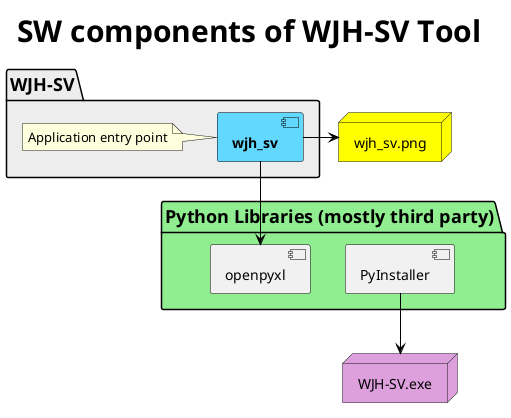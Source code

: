 @startuml cdBonPrinterSWComponents.svg
skinparam titleFontSize 30
skinparam titleFontStyle bold
skinparam packageBorderColor black
skinparam packageFontSize 18
skinparam groupFontStyle bold
skinparam componentBorderColor black
skinparam interfaceBorderColor black
skinparam CollectionsBorderColor black

title SW components of WJH-SV Tool

node "wjh_sv.png" as icon #yellow

package "WJH-SV" as WJH-SV #ededed {
  component "**wjh_sv**" as wjh #63d8ff
  note left of wjh
    Application entry point
  end note
}

node "WJH-SV.exe" as wjh_exe #plum

package "Python Libraries (mostly third party)" #lightgreen {
 [PyInstaller]
 [openpyxl]
}

[wjh] -[#black]r-> [icon]
[wjh] -[#black]-> [openpyxl]
[PyInstaller] -[#black]d-> wjh_exe
@enduml
